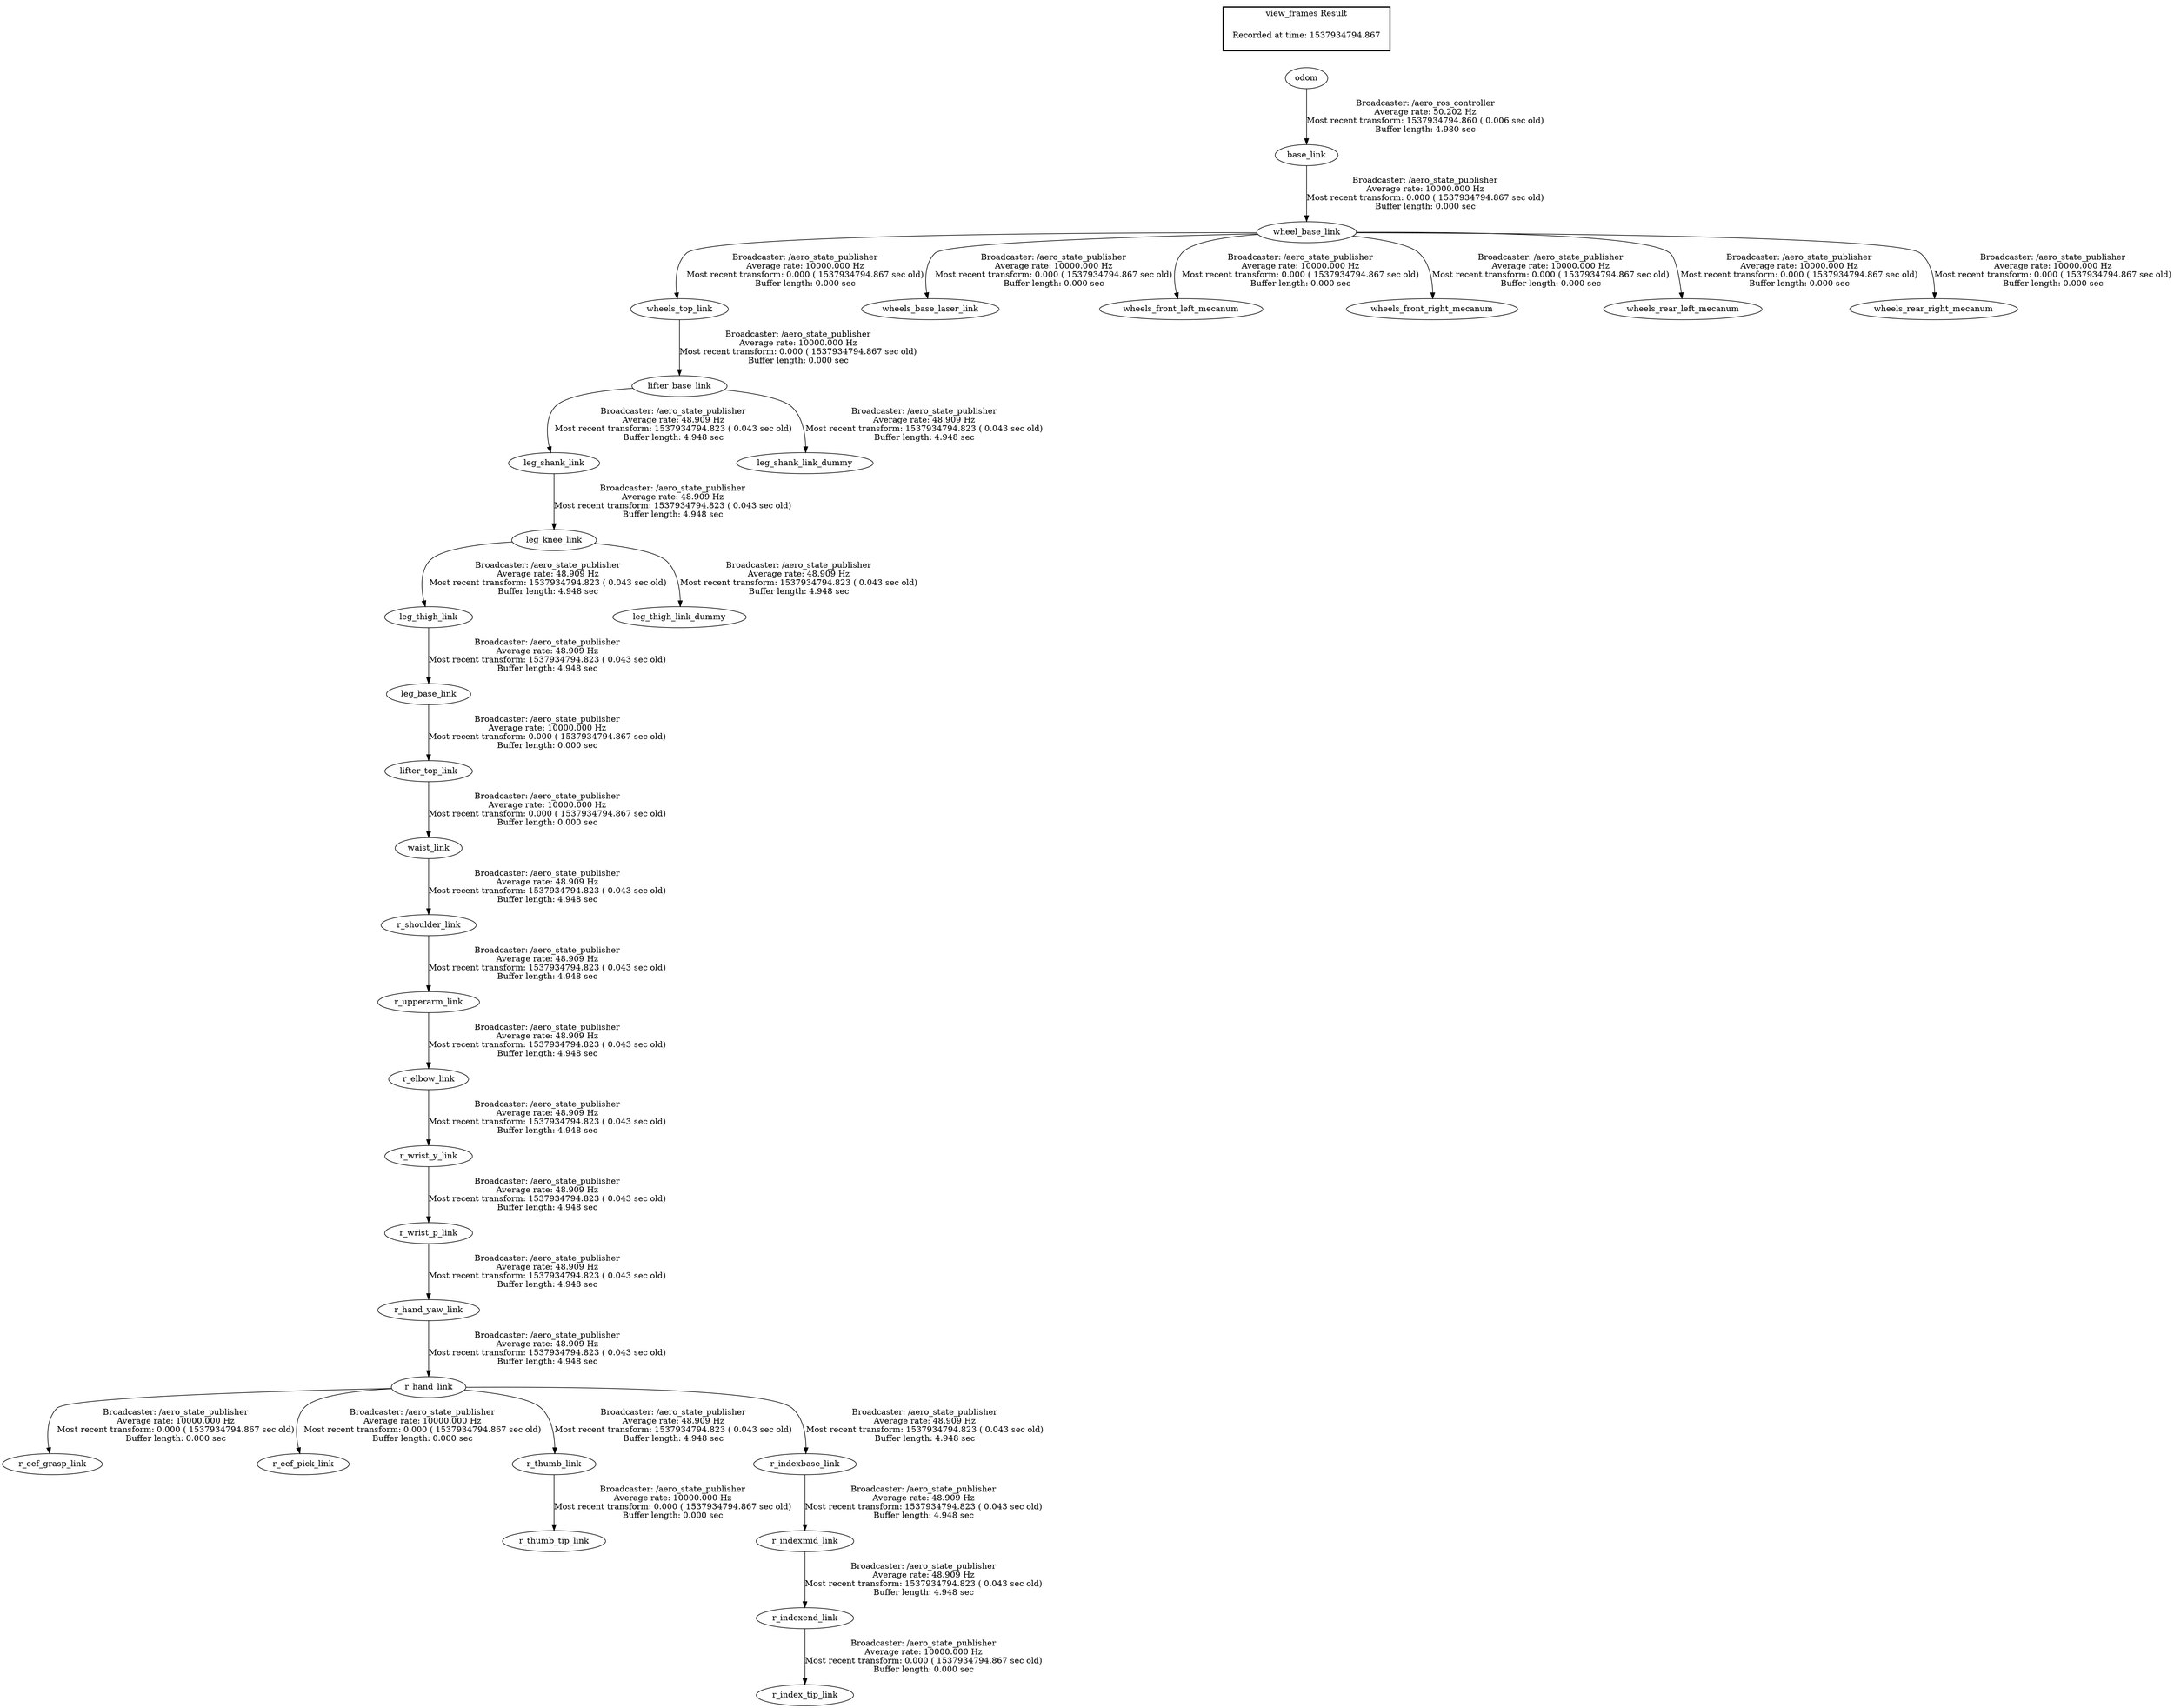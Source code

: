 digraph G {
"base_link" -> "wheel_base_link"[label="Broadcaster: /aero_state_publisher\nAverage rate: 10000.000 Hz\nMost recent transform: 0.000 ( 1537934794.867 sec old)\nBuffer length: 0.000 sec\n"];
"odom" -> "base_link"[label="Broadcaster: /aero_ros_controller\nAverage rate: 50.202 Hz\nMost recent transform: 1537934794.860 ( 0.006 sec old)\nBuffer length: 4.980 sec\n"];
"leg_base_link" -> "lifter_top_link"[label="Broadcaster: /aero_state_publisher\nAverage rate: 10000.000 Hz\nMost recent transform: 0.000 ( 1537934794.867 sec old)\nBuffer length: 0.000 sec\n"];
"leg_thigh_link" -> "leg_base_link"[label="Broadcaster: /aero_state_publisher\nAverage rate: 48.909 Hz\nMost recent transform: 1537934794.823 ( 0.043 sec old)\nBuffer length: 4.948 sec\n"];
"r_hand_link" -> "r_eef_grasp_link"[label="Broadcaster: /aero_state_publisher\nAverage rate: 10000.000 Hz\nMost recent transform: 0.000 ( 1537934794.867 sec old)\nBuffer length: 0.000 sec\n"];
"r_hand_yaw_link" -> "r_hand_link"[label="Broadcaster: /aero_state_publisher\nAverage rate: 48.909 Hz\nMost recent transform: 1537934794.823 ( 0.043 sec old)\nBuffer length: 4.948 sec\n"];
"r_hand_link" -> "r_eef_pick_link"[label="Broadcaster: /aero_state_publisher\nAverage rate: 10000.000 Hz\nMost recent transform: 0.000 ( 1537934794.867 sec old)\nBuffer length: 0.000 sec\n"];
"r_indexend_link" -> "r_index_tip_link"[label="Broadcaster: /aero_state_publisher\nAverage rate: 10000.000 Hz\nMost recent transform: 0.000 ( 1537934794.867 sec old)\nBuffer length: 0.000 sec\n"];
"r_indexmid_link" -> "r_indexend_link"[label="Broadcaster: /aero_state_publisher\nAverage rate: 48.909 Hz\nMost recent transform: 1537934794.823 ( 0.043 sec old)\nBuffer length: 4.948 sec\n"];
"r_thumb_link" -> "r_thumb_tip_link"[label="Broadcaster: /aero_state_publisher\nAverage rate: 10000.000 Hz\nMost recent transform: 0.000 ( 1537934794.867 sec old)\nBuffer length: 0.000 sec\n"];
"r_hand_link" -> "r_thumb_link"[label="Broadcaster: /aero_state_publisher\nAverage rate: 48.909 Hz\nMost recent transform: 1537934794.823 ( 0.043 sec old)\nBuffer length: 4.948 sec\n"];
"lifter_top_link" -> "waist_link"[label="Broadcaster: /aero_state_publisher\nAverage rate: 10000.000 Hz\nMost recent transform: 0.000 ( 1537934794.867 sec old)\nBuffer length: 0.000 sec\n"];
"wheels_top_link" -> "lifter_base_link"[label="Broadcaster: /aero_state_publisher\nAverage rate: 10000.000 Hz\nMost recent transform: 0.000 ( 1537934794.867 sec old)\nBuffer length: 0.000 sec\n"];
"wheel_base_link" -> "wheels_top_link"[label="Broadcaster: /aero_state_publisher\nAverage rate: 10000.000 Hz\nMost recent transform: 0.000 ( 1537934794.867 sec old)\nBuffer length: 0.000 sec\n"];
"wheel_base_link" -> "wheels_base_laser_link"[label="Broadcaster: /aero_state_publisher\nAverage rate: 10000.000 Hz\nMost recent transform: 0.000 ( 1537934794.867 sec old)\nBuffer length: 0.000 sec\n"];
"wheel_base_link" -> "wheels_front_left_mecanum"[label="Broadcaster: /aero_state_publisher\nAverage rate: 10000.000 Hz\nMost recent transform: 0.000 ( 1537934794.867 sec old)\nBuffer length: 0.000 sec\n"];
"wheel_base_link" -> "wheels_front_right_mecanum"[label="Broadcaster: /aero_state_publisher\nAverage rate: 10000.000 Hz\nMost recent transform: 0.000 ( 1537934794.867 sec old)\nBuffer length: 0.000 sec\n"];
"wheel_base_link" -> "wheels_rear_left_mecanum"[label="Broadcaster: /aero_state_publisher\nAverage rate: 10000.000 Hz\nMost recent transform: 0.000 ( 1537934794.867 sec old)\nBuffer length: 0.000 sec\n"];
"wheel_base_link" -> "wheels_rear_right_mecanum"[label="Broadcaster: /aero_state_publisher\nAverage rate: 10000.000 Hz\nMost recent transform: 0.000 ( 1537934794.867 sec old)\nBuffer length: 0.000 sec\n"];
"lifter_base_link" -> "leg_shank_link"[label="Broadcaster: /aero_state_publisher\nAverage rate: 48.909 Hz\nMost recent transform: 1537934794.823 ( 0.043 sec old)\nBuffer length: 4.948 sec\n"];
"lifter_base_link" -> "leg_shank_link_dummy"[label="Broadcaster: /aero_state_publisher\nAverage rate: 48.909 Hz\nMost recent transform: 1537934794.823 ( 0.043 sec old)\nBuffer length: 4.948 sec\n"];
"leg_shank_link" -> "leg_knee_link"[label="Broadcaster: /aero_state_publisher\nAverage rate: 48.909 Hz\nMost recent transform: 1537934794.823 ( 0.043 sec old)\nBuffer length: 4.948 sec\n"];
"leg_knee_link" -> "leg_thigh_link"[label="Broadcaster: /aero_state_publisher\nAverage rate: 48.909 Hz\nMost recent transform: 1537934794.823 ( 0.043 sec old)\nBuffer length: 4.948 sec\n"];
"leg_knee_link" -> "leg_thigh_link_dummy"[label="Broadcaster: /aero_state_publisher\nAverage rate: 48.909 Hz\nMost recent transform: 1537934794.823 ( 0.043 sec old)\nBuffer length: 4.948 sec\n"];
"r_upperarm_link" -> "r_elbow_link"[label="Broadcaster: /aero_state_publisher\nAverage rate: 48.909 Hz\nMost recent transform: 1537934794.823 ( 0.043 sec old)\nBuffer length: 4.948 sec\n"];
"r_shoulder_link" -> "r_upperarm_link"[label="Broadcaster: /aero_state_publisher\nAverage rate: 48.909 Hz\nMost recent transform: 1537934794.823 ( 0.043 sec old)\nBuffer length: 4.948 sec\n"];
"r_wrist_p_link" -> "r_hand_yaw_link"[label="Broadcaster: /aero_state_publisher\nAverage rate: 48.909 Hz\nMost recent transform: 1537934794.823 ( 0.043 sec old)\nBuffer length: 4.948 sec\n"];
"r_hand_link" -> "r_indexbase_link"[label="Broadcaster: /aero_state_publisher\nAverage rate: 48.909 Hz\nMost recent transform: 1537934794.823 ( 0.043 sec old)\nBuffer length: 4.948 sec\n"];
"r_indexbase_link" -> "r_indexmid_link"[label="Broadcaster: /aero_state_publisher\nAverage rate: 48.909 Hz\nMost recent transform: 1537934794.823 ( 0.043 sec old)\nBuffer length: 4.948 sec\n"];
"waist_link" -> "r_shoulder_link"[label="Broadcaster: /aero_state_publisher\nAverage rate: 48.909 Hz\nMost recent transform: 1537934794.823 ( 0.043 sec old)\nBuffer length: 4.948 sec\n"];
"r_wrist_y_link" -> "r_wrist_p_link"[label="Broadcaster: /aero_state_publisher\nAverage rate: 48.909 Hz\nMost recent transform: 1537934794.823 ( 0.043 sec old)\nBuffer length: 4.948 sec\n"];
"r_elbow_link" -> "r_wrist_y_link"[label="Broadcaster: /aero_state_publisher\nAverage rate: 48.909 Hz\nMost recent transform: 1537934794.823 ( 0.043 sec old)\nBuffer length: 4.948 sec\n"];
edge [style=invis];
 subgraph cluster_legend { style=bold; color=black; label ="view_frames Result";
"Recorded at time: 1537934794.867"[ shape=plaintext ] ;
 }->"odom";
}